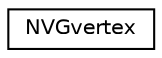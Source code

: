 digraph "Graphical Class Hierarchy"
{
  edge [fontname="Helvetica",fontsize="10",labelfontname="Helvetica",labelfontsize="10"];
  node [fontname="Helvetica",fontsize="10",shape=record];
  rankdir="LR";
  Node1 [label="NVGvertex",height=0.2,width=0.4,color="black", fillcolor="white", style="filled",URL="$struct_n_v_gvertex.html"];
}
